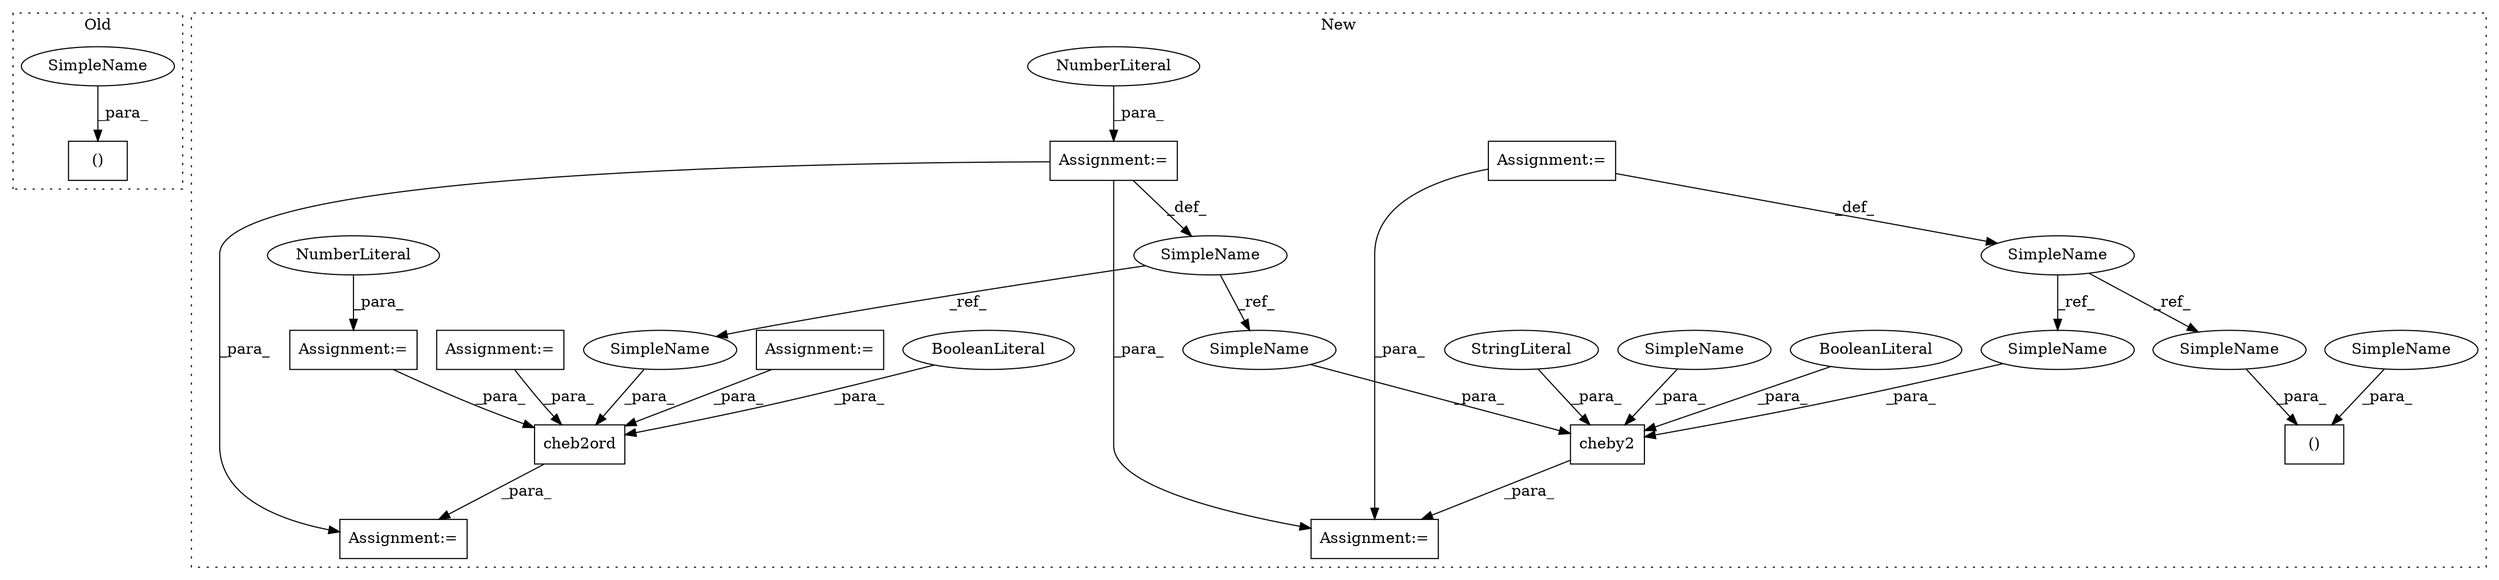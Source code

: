 digraph G {
subgraph cluster0 {
1 [label="()" a="106" s="8155" l="16" shape="box"];
19 [label="SimpleName" a="42" s="8169" l="2" shape="ellipse"];
label = "Old";
style="dotted";
}
subgraph cluster1 {
2 [label="cheb2ord" a="32" s="12636,12662" l="9,1" shape="box"];
3 [label="BooleanLiteral" a="9" s="12657" l="5" shape="ellipse"];
4 [label="SimpleName" a="42" s="12602" l="2" shape="ellipse"];
5 [label="cheby2" a="32" s="12691,12716" l="7,1" shape="box"];
6 [label="SimpleName" a="42" s="12561" l="1" shape="ellipse"];
7 [label="()" a="106" s="12618" l="16" shape="box"];
8 [label="BooleanLiteral" a="9" s="12711" l="5" shape="ellipse"];
9 [label="Assignment:=" a="7" s="12689" l="2" shape="box"];
10 [label="Assignment:=" a="7" s="12561" l="1" shape="box"];
11 [label="Assignment:=" a="7" s="12594" l="1" shape="box"];
12 [label="NumberLiteral" a="34" s="12595" l="1" shape="ellipse"];
13 [label="Assignment:=" a="7" s="12604" l="1" shape="box"];
14 [label="NumberLiteral" a="34" s="12605" l="2" shape="ellipse"];
15 [label="Assignment:=" a="7" s="12570" l="1" shape="box"];
16 [label="Assignment:=" a="7" s="12582" l="1" shape="box"];
17 [label="Assignment:=" a="7" s="12634" l="2" shape="box"];
18 [label="StringLiteral" a="45" s="12706" l="4" shape="ellipse"];
20 [label="SimpleName" a="42" s="12703" l="2" shape="ellipse"];
21 [label="SimpleName" a="42" s="12632" l="2" shape="ellipse"];
22 [label="SimpleName" a="42" s="12698" l="1" shape="ellipse"];
23 [label="SimpleName" a="42" s="12618" l="1" shape="ellipse"];
24 [label="SimpleName" a="42" s="12654" l="2" shape="ellipse"];
25 [label="SimpleName" a="42" s="12700" l="2" shape="ellipse"];
label = "New";
style="dotted";
}
2 -> 17 [label="_para_"];
3 -> 2 [label="_para_"];
4 -> 24 [label="_ref_"];
4 -> 25 [label="_ref_"];
5 -> 9 [label="_para_"];
6 -> 23 [label="_ref_"];
6 -> 22 [label="_ref_"];
8 -> 5 [label="_para_"];
10 -> 6 [label="_def_"];
10 -> 9 [label="_para_"];
11 -> 2 [label="_para_"];
12 -> 11 [label="_para_"];
13 -> 9 [label="_para_"];
13 -> 17 [label="_para_"];
13 -> 4 [label="_def_"];
14 -> 13 [label="_para_"];
15 -> 2 [label="_para_"];
16 -> 2 [label="_para_"];
18 -> 5 [label="_para_"];
19 -> 1 [label="_para_"];
20 -> 5 [label="_para_"];
21 -> 7 [label="_para_"];
22 -> 5 [label="_para_"];
23 -> 7 [label="_para_"];
24 -> 2 [label="_para_"];
25 -> 5 [label="_para_"];
}